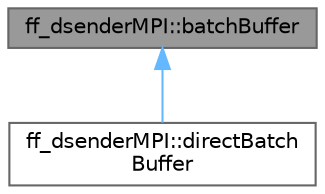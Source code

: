 digraph "ff_dsenderMPI::batchBuffer"
{
 // LATEX_PDF_SIZE
  bgcolor="transparent";
  edge [fontname=Helvetica,fontsize=10,labelfontname=Helvetica,labelfontsize=10];
  node [fontname=Helvetica,fontsize=10,shape=box,height=0.2,width=0.4];
  Node1 [id="Node000001",label="ff_dsenderMPI::batchBuffer",height=0.2,width=0.4,color="gray40", fillcolor="grey60", style="filled", fontcolor="black",tooltip=" "];
  Node1 -> Node2 [id="edge2_Node000001_Node000002",dir="back",color="steelblue1",style="solid",tooltip=" "];
  Node2 [id="Node000002",label="ff_dsenderMPI::directBatch\lBuffer",height=0.2,width=0.4,color="gray40", fillcolor="white", style="filled",URL="$classff__dsender_m_p_i_1_1direct_batch_buffer.html",tooltip=" "];
}
